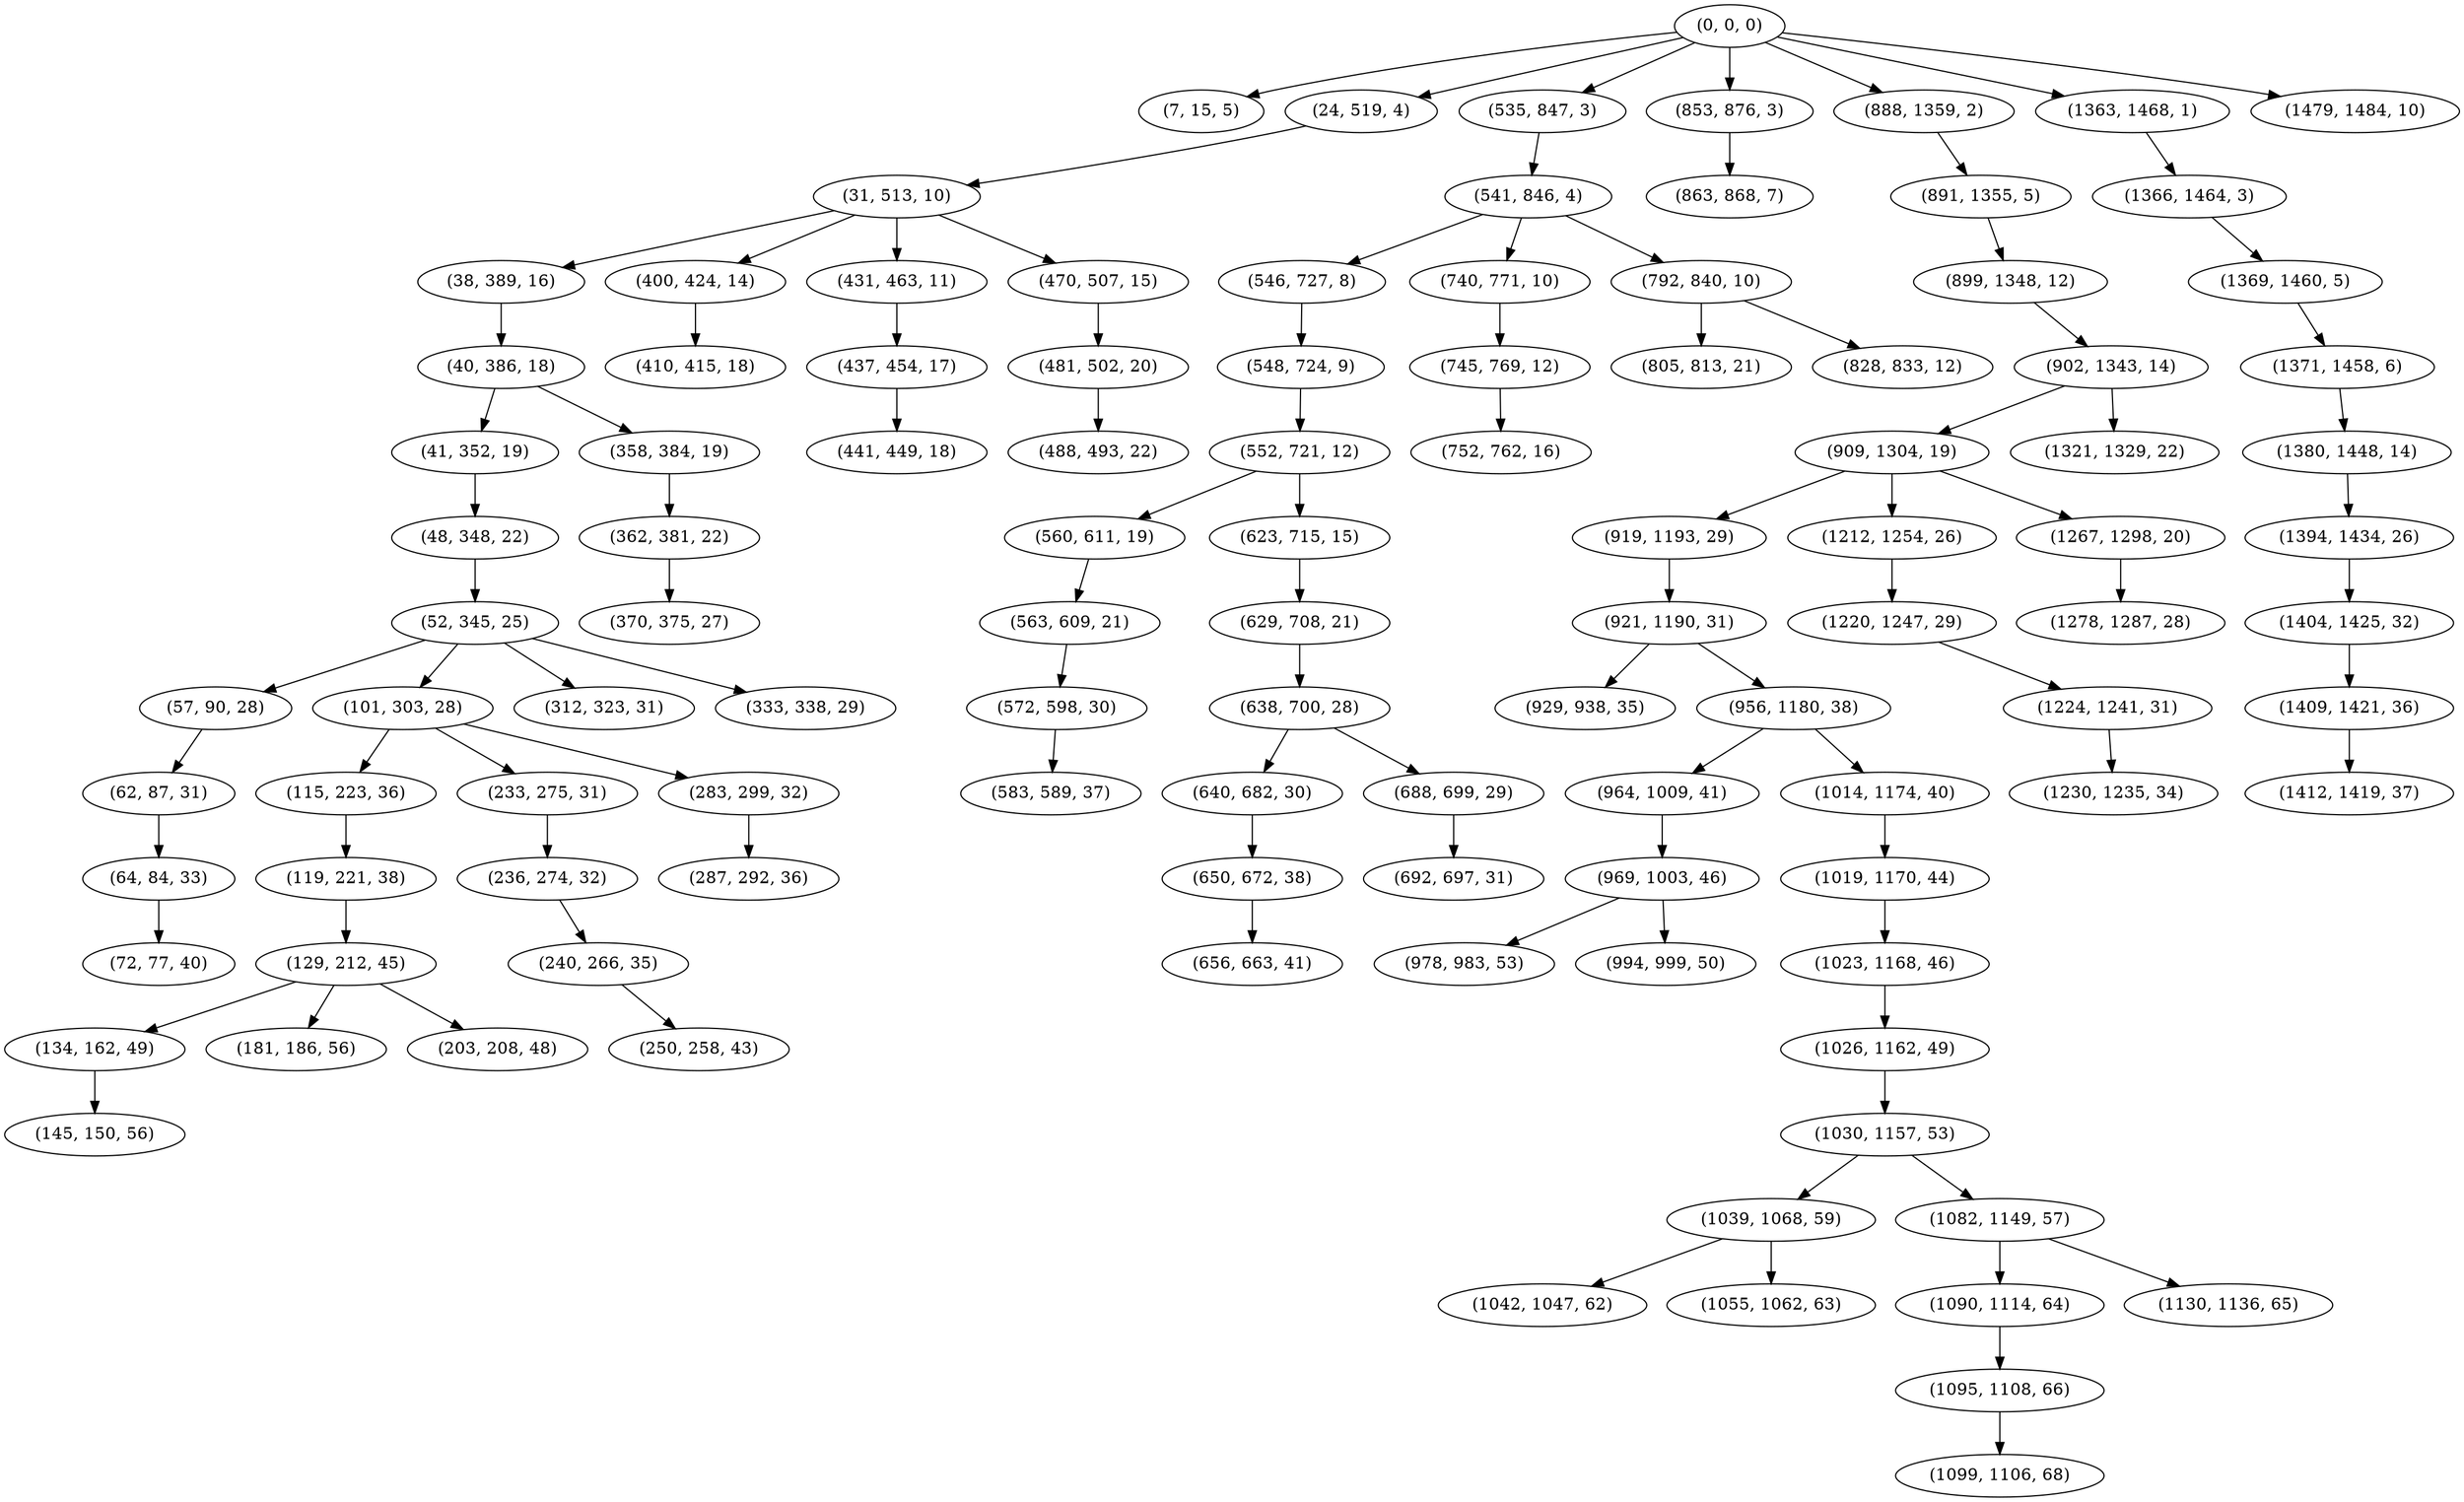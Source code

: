 digraph tree {
    "(0, 0, 0)";
    "(7, 15, 5)";
    "(24, 519, 4)";
    "(31, 513, 10)";
    "(38, 389, 16)";
    "(40, 386, 18)";
    "(41, 352, 19)";
    "(48, 348, 22)";
    "(52, 345, 25)";
    "(57, 90, 28)";
    "(62, 87, 31)";
    "(64, 84, 33)";
    "(72, 77, 40)";
    "(101, 303, 28)";
    "(115, 223, 36)";
    "(119, 221, 38)";
    "(129, 212, 45)";
    "(134, 162, 49)";
    "(145, 150, 56)";
    "(181, 186, 56)";
    "(203, 208, 48)";
    "(233, 275, 31)";
    "(236, 274, 32)";
    "(240, 266, 35)";
    "(250, 258, 43)";
    "(283, 299, 32)";
    "(287, 292, 36)";
    "(312, 323, 31)";
    "(333, 338, 29)";
    "(358, 384, 19)";
    "(362, 381, 22)";
    "(370, 375, 27)";
    "(400, 424, 14)";
    "(410, 415, 18)";
    "(431, 463, 11)";
    "(437, 454, 17)";
    "(441, 449, 18)";
    "(470, 507, 15)";
    "(481, 502, 20)";
    "(488, 493, 22)";
    "(535, 847, 3)";
    "(541, 846, 4)";
    "(546, 727, 8)";
    "(548, 724, 9)";
    "(552, 721, 12)";
    "(560, 611, 19)";
    "(563, 609, 21)";
    "(572, 598, 30)";
    "(583, 589, 37)";
    "(623, 715, 15)";
    "(629, 708, 21)";
    "(638, 700, 28)";
    "(640, 682, 30)";
    "(650, 672, 38)";
    "(656, 663, 41)";
    "(688, 699, 29)";
    "(692, 697, 31)";
    "(740, 771, 10)";
    "(745, 769, 12)";
    "(752, 762, 16)";
    "(792, 840, 10)";
    "(805, 813, 21)";
    "(828, 833, 12)";
    "(853, 876, 3)";
    "(863, 868, 7)";
    "(888, 1359, 2)";
    "(891, 1355, 5)";
    "(899, 1348, 12)";
    "(902, 1343, 14)";
    "(909, 1304, 19)";
    "(919, 1193, 29)";
    "(921, 1190, 31)";
    "(929, 938, 35)";
    "(956, 1180, 38)";
    "(964, 1009, 41)";
    "(969, 1003, 46)";
    "(978, 983, 53)";
    "(994, 999, 50)";
    "(1014, 1174, 40)";
    "(1019, 1170, 44)";
    "(1023, 1168, 46)";
    "(1026, 1162, 49)";
    "(1030, 1157, 53)";
    "(1039, 1068, 59)";
    "(1042, 1047, 62)";
    "(1055, 1062, 63)";
    "(1082, 1149, 57)";
    "(1090, 1114, 64)";
    "(1095, 1108, 66)";
    "(1099, 1106, 68)";
    "(1130, 1136, 65)";
    "(1212, 1254, 26)";
    "(1220, 1247, 29)";
    "(1224, 1241, 31)";
    "(1230, 1235, 34)";
    "(1267, 1298, 20)";
    "(1278, 1287, 28)";
    "(1321, 1329, 22)";
    "(1363, 1468, 1)";
    "(1366, 1464, 3)";
    "(1369, 1460, 5)";
    "(1371, 1458, 6)";
    "(1380, 1448, 14)";
    "(1394, 1434, 26)";
    "(1404, 1425, 32)";
    "(1409, 1421, 36)";
    "(1412, 1419, 37)";
    "(1479, 1484, 10)";
    "(0, 0, 0)" -> "(7, 15, 5)";
    "(0, 0, 0)" -> "(24, 519, 4)";
    "(0, 0, 0)" -> "(535, 847, 3)";
    "(0, 0, 0)" -> "(853, 876, 3)";
    "(0, 0, 0)" -> "(888, 1359, 2)";
    "(0, 0, 0)" -> "(1363, 1468, 1)";
    "(0, 0, 0)" -> "(1479, 1484, 10)";
    "(24, 519, 4)" -> "(31, 513, 10)";
    "(31, 513, 10)" -> "(38, 389, 16)";
    "(31, 513, 10)" -> "(400, 424, 14)";
    "(31, 513, 10)" -> "(431, 463, 11)";
    "(31, 513, 10)" -> "(470, 507, 15)";
    "(38, 389, 16)" -> "(40, 386, 18)";
    "(40, 386, 18)" -> "(41, 352, 19)";
    "(40, 386, 18)" -> "(358, 384, 19)";
    "(41, 352, 19)" -> "(48, 348, 22)";
    "(48, 348, 22)" -> "(52, 345, 25)";
    "(52, 345, 25)" -> "(57, 90, 28)";
    "(52, 345, 25)" -> "(101, 303, 28)";
    "(52, 345, 25)" -> "(312, 323, 31)";
    "(52, 345, 25)" -> "(333, 338, 29)";
    "(57, 90, 28)" -> "(62, 87, 31)";
    "(62, 87, 31)" -> "(64, 84, 33)";
    "(64, 84, 33)" -> "(72, 77, 40)";
    "(101, 303, 28)" -> "(115, 223, 36)";
    "(101, 303, 28)" -> "(233, 275, 31)";
    "(101, 303, 28)" -> "(283, 299, 32)";
    "(115, 223, 36)" -> "(119, 221, 38)";
    "(119, 221, 38)" -> "(129, 212, 45)";
    "(129, 212, 45)" -> "(134, 162, 49)";
    "(129, 212, 45)" -> "(181, 186, 56)";
    "(129, 212, 45)" -> "(203, 208, 48)";
    "(134, 162, 49)" -> "(145, 150, 56)";
    "(233, 275, 31)" -> "(236, 274, 32)";
    "(236, 274, 32)" -> "(240, 266, 35)";
    "(240, 266, 35)" -> "(250, 258, 43)";
    "(283, 299, 32)" -> "(287, 292, 36)";
    "(358, 384, 19)" -> "(362, 381, 22)";
    "(362, 381, 22)" -> "(370, 375, 27)";
    "(400, 424, 14)" -> "(410, 415, 18)";
    "(431, 463, 11)" -> "(437, 454, 17)";
    "(437, 454, 17)" -> "(441, 449, 18)";
    "(470, 507, 15)" -> "(481, 502, 20)";
    "(481, 502, 20)" -> "(488, 493, 22)";
    "(535, 847, 3)" -> "(541, 846, 4)";
    "(541, 846, 4)" -> "(546, 727, 8)";
    "(541, 846, 4)" -> "(740, 771, 10)";
    "(541, 846, 4)" -> "(792, 840, 10)";
    "(546, 727, 8)" -> "(548, 724, 9)";
    "(548, 724, 9)" -> "(552, 721, 12)";
    "(552, 721, 12)" -> "(560, 611, 19)";
    "(552, 721, 12)" -> "(623, 715, 15)";
    "(560, 611, 19)" -> "(563, 609, 21)";
    "(563, 609, 21)" -> "(572, 598, 30)";
    "(572, 598, 30)" -> "(583, 589, 37)";
    "(623, 715, 15)" -> "(629, 708, 21)";
    "(629, 708, 21)" -> "(638, 700, 28)";
    "(638, 700, 28)" -> "(640, 682, 30)";
    "(638, 700, 28)" -> "(688, 699, 29)";
    "(640, 682, 30)" -> "(650, 672, 38)";
    "(650, 672, 38)" -> "(656, 663, 41)";
    "(688, 699, 29)" -> "(692, 697, 31)";
    "(740, 771, 10)" -> "(745, 769, 12)";
    "(745, 769, 12)" -> "(752, 762, 16)";
    "(792, 840, 10)" -> "(805, 813, 21)";
    "(792, 840, 10)" -> "(828, 833, 12)";
    "(853, 876, 3)" -> "(863, 868, 7)";
    "(888, 1359, 2)" -> "(891, 1355, 5)";
    "(891, 1355, 5)" -> "(899, 1348, 12)";
    "(899, 1348, 12)" -> "(902, 1343, 14)";
    "(902, 1343, 14)" -> "(909, 1304, 19)";
    "(902, 1343, 14)" -> "(1321, 1329, 22)";
    "(909, 1304, 19)" -> "(919, 1193, 29)";
    "(909, 1304, 19)" -> "(1212, 1254, 26)";
    "(909, 1304, 19)" -> "(1267, 1298, 20)";
    "(919, 1193, 29)" -> "(921, 1190, 31)";
    "(921, 1190, 31)" -> "(929, 938, 35)";
    "(921, 1190, 31)" -> "(956, 1180, 38)";
    "(956, 1180, 38)" -> "(964, 1009, 41)";
    "(956, 1180, 38)" -> "(1014, 1174, 40)";
    "(964, 1009, 41)" -> "(969, 1003, 46)";
    "(969, 1003, 46)" -> "(978, 983, 53)";
    "(969, 1003, 46)" -> "(994, 999, 50)";
    "(1014, 1174, 40)" -> "(1019, 1170, 44)";
    "(1019, 1170, 44)" -> "(1023, 1168, 46)";
    "(1023, 1168, 46)" -> "(1026, 1162, 49)";
    "(1026, 1162, 49)" -> "(1030, 1157, 53)";
    "(1030, 1157, 53)" -> "(1039, 1068, 59)";
    "(1030, 1157, 53)" -> "(1082, 1149, 57)";
    "(1039, 1068, 59)" -> "(1042, 1047, 62)";
    "(1039, 1068, 59)" -> "(1055, 1062, 63)";
    "(1082, 1149, 57)" -> "(1090, 1114, 64)";
    "(1082, 1149, 57)" -> "(1130, 1136, 65)";
    "(1090, 1114, 64)" -> "(1095, 1108, 66)";
    "(1095, 1108, 66)" -> "(1099, 1106, 68)";
    "(1212, 1254, 26)" -> "(1220, 1247, 29)";
    "(1220, 1247, 29)" -> "(1224, 1241, 31)";
    "(1224, 1241, 31)" -> "(1230, 1235, 34)";
    "(1267, 1298, 20)" -> "(1278, 1287, 28)";
    "(1363, 1468, 1)" -> "(1366, 1464, 3)";
    "(1366, 1464, 3)" -> "(1369, 1460, 5)";
    "(1369, 1460, 5)" -> "(1371, 1458, 6)";
    "(1371, 1458, 6)" -> "(1380, 1448, 14)";
    "(1380, 1448, 14)" -> "(1394, 1434, 26)";
    "(1394, 1434, 26)" -> "(1404, 1425, 32)";
    "(1404, 1425, 32)" -> "(1409, 1421, 36)";
    "(1409, 1421, 36)" -> "(1412, 1419, 37)";
}
